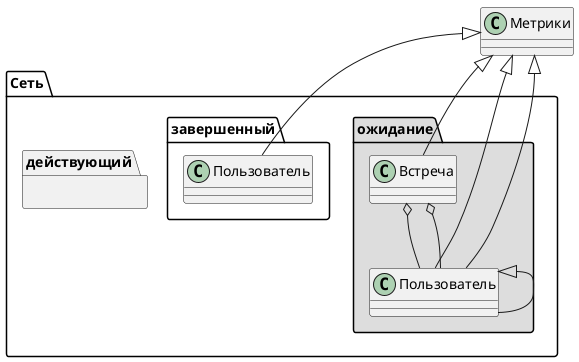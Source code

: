@startuml
class Метрики

namespace Сеть.ожидание #DDDDDD {
	.Метрики <|-- Пользователь
	Встреча o-- Пользователь
	.Метрики <|- Встреча
}

namespace Сеть.действующий {
  Сеть.ожидание.Пользователь <|- Пользователь
  .Метрики <|-- Пользователь
  Сеть.ожидание.Встреча o-- Пользователь
}
Метрики <|-- Сеть.завершенный.Пользователь
@enduml